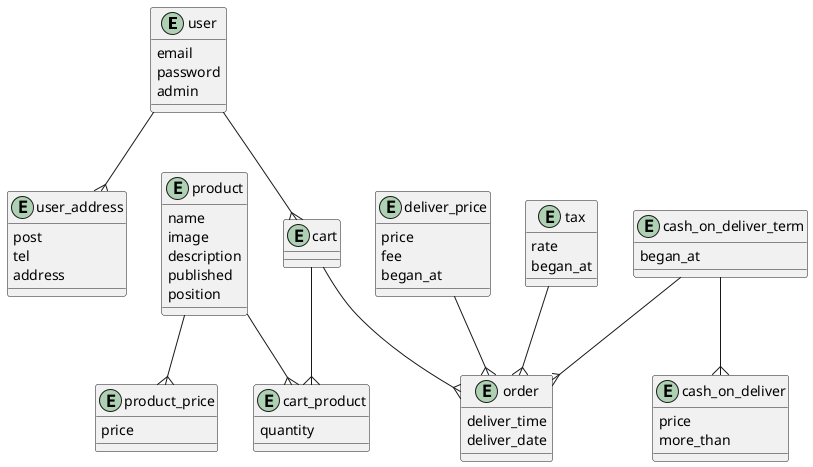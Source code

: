 @startuml

entity "user" {
  email
  password
  admin
}

entity "user_address" {
  post
  tel
  address
}

entity "cash_on_deliver" {
  price
  more_than
}

entity "cash_on_deliver_term" {
  began_at
}

entity "deliver_price" {
  price
  fee
  began_at
}

entity "tax" {
  rate
  began_at
}

entity "cart" {
}

entity "cart_product" {
  quantity
}

entity "order" {
  deliver_time
  deliver_date
}

entity "product" {
  name
  image
  description
  published
  position
}

entity "product_price" {
  price
}

user--{user_address
cash_on_deliver_term--{cash_on_deliver
tax--{order
cart--{cart_product
deliver_price--{order
product--{cart_product
cash_on_deliver_term--{order
user--{cart
cart--{order
product--{product_price

@enduml
